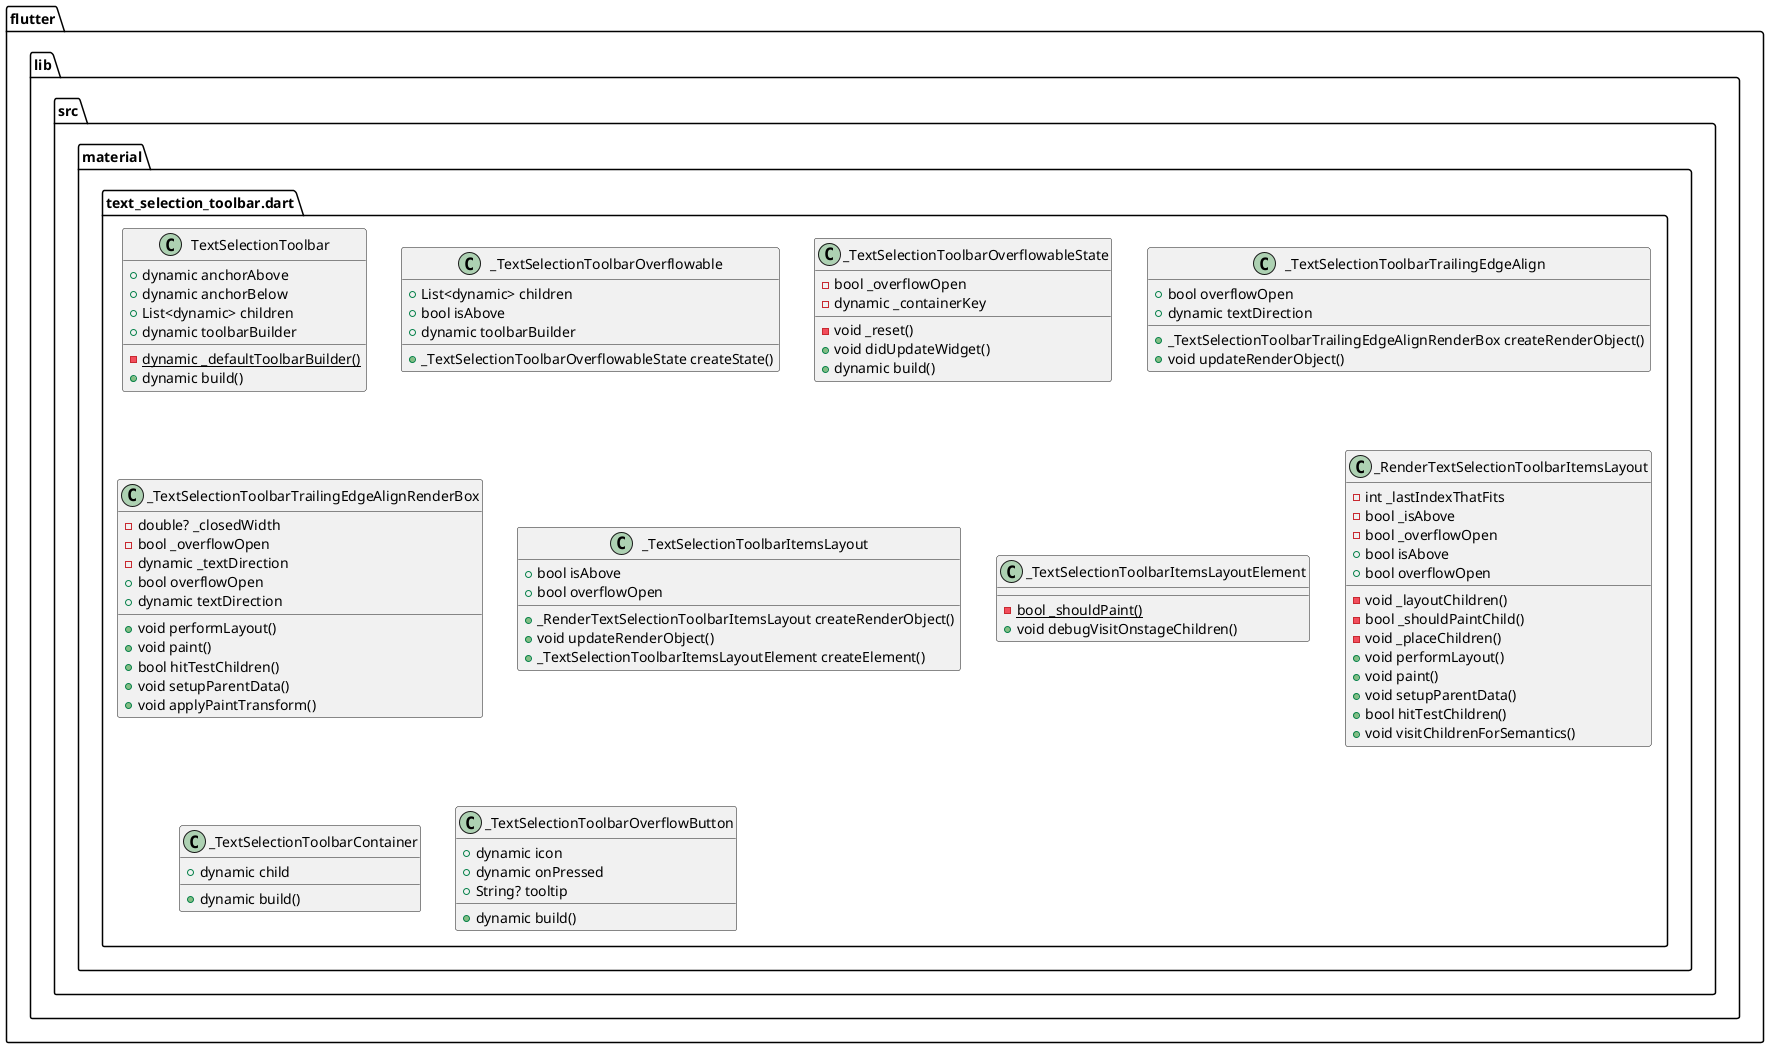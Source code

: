@startuml
set namespaceSeparator ::

class "flutter::lib::src::material::text_selection_toolbar.dart::TextSelectionToolbar" {
  +dynamic anchorAbove
  +dynamic anchorBelow
  +List<dynamic> children
  +dynamic toolbarBuilder
  {static} -dynamic _defaultToolbarBuilder()
  +dynamic build()
}

class "flutter::lib::src::material::text_selection_toolbar.dart::_TextSelectionToolbarOverflowable" {
  +List<dynamic> children
  +bool isAbove
  +dynamic toolbarBuilder
  +_TextSelectionToolbarOverflowableState createState()
}

class "flutter::lib::src::material::text_selection_toolbar.dart::_TextSelectionToolbarOverflowableState" {
  -bool _overflowOpen
  -dynamic _containerKey
  -void _reset()
  +void didUpdateWidget()
  +dynamic build()
}

class "flutter::lib::src::material::text_selection_toolbar.dart::_TextSelectionToolbarTrailingEdgeAlign" {
  +bool overflowOpen
  +dynamic textDirection
  +_TextSelectionToolbarTrailingEdgeAlignRenderBox createRenderObject()
  +void updateRenderObject()
}

class "flutter::lib::src::material::text_selection_toolbar.dart::_TextSelectionToolbarTrailingEdgeAlignRenderBox" {
  -double? _closedWidth
  -bool _overflowOpen
  -dynamic _textDirection
  +bool overflowOpen
  +dynamic textDirection
  +void performLayout()
  +void paint()
  +bool hitTestChildren()
  +void setupParentData()
  +void applyPaintTransform()
}

class "flutter::lib::src::material::text_selection_toolbar.dart::_TextSelectionToolbarItemsLayout" {
  +bool isAbove
  +bool overflowOpen
  +_RenderTextSelectionToolbarItemsLayout createRenderObject()
  +void updateRenderObject()
  +_TextSelectionToolbarItemsLayoutElement createElement()
}

class "flutter::lib::src::material::text_selection_toolbar.dart::_TextSelectionToolbarItemsLayoutElement" {
  {static} -bool _shouldPaint()
  +void debugVisitOnstageChildren()
}

class "flutter::lib::src::material::text_selection_toolbar.dart::_RenderTextSelectionToolbarItemsLayout" {
  -int _lastIndexThatFits
  -bool _isAbove
  -bool _overflowOpen
  +bool isAbove
  +bool overflowOpen
  -void _layoutChildren()
  -bool _shouldPaintChild()
  -void _placeChildren()
  +void performLayout()
  +void paint()
  +void setupParentData()
  +bool hitTestChildren()
  +void visitChildrenForSemantics()
}

class "flutter::lib::src::material::text_selection_toolbar.dart::_TextSelectionToolbarContainer" {
  +dynamic child
  +dynamic build()
}

class "flutter::lib::src::material::text_selection_toolbar.dart::_TextSelectionToolbarOverflowButton" {
  +dynamic icon
  +dynamic onPressed
  +String? tooltip
  +dynamic build()
}


@enduml